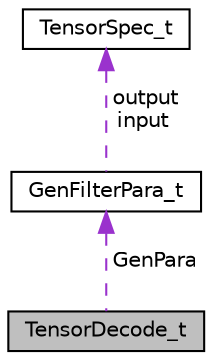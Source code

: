 digraph "TensorDecode_t"
{
  edge [fontname="Helvetica",fontsize="10",labelfontname="Helvetica",labelfontsize="10"];
  node [fontname="Helvetica",fontsize="10",shape=record];
  Node1 [label="TensorDecode_t",height=0.2,width=0.4,color="black", fillcolor="grey75", style="filled", fontcolor="black"];
  Node2 -> Node1 [dir="back",color="darkorchid3",fontsize="10",style="dashed",label=" GenPara" ,fontname="Helvetica"];
  Node2 [label="GenFilterPara_t",height=0.2,width=0.4,color="black", fillcolor="white", style="filled",URL="$struct_gen_filter_para__t.html"];
  Node3 -> Node2 [dir="back",color="darkorchid3",fontsize="10",style="dashed",label=" output\ninput" ,fontname="Helvetica"];
  Node3 [label="TensorSpec_t",height=0.2,width=0.4,color="black", fillcolor="white", style="filled",URL="$struct_tensor_spec__t.html"];
}
